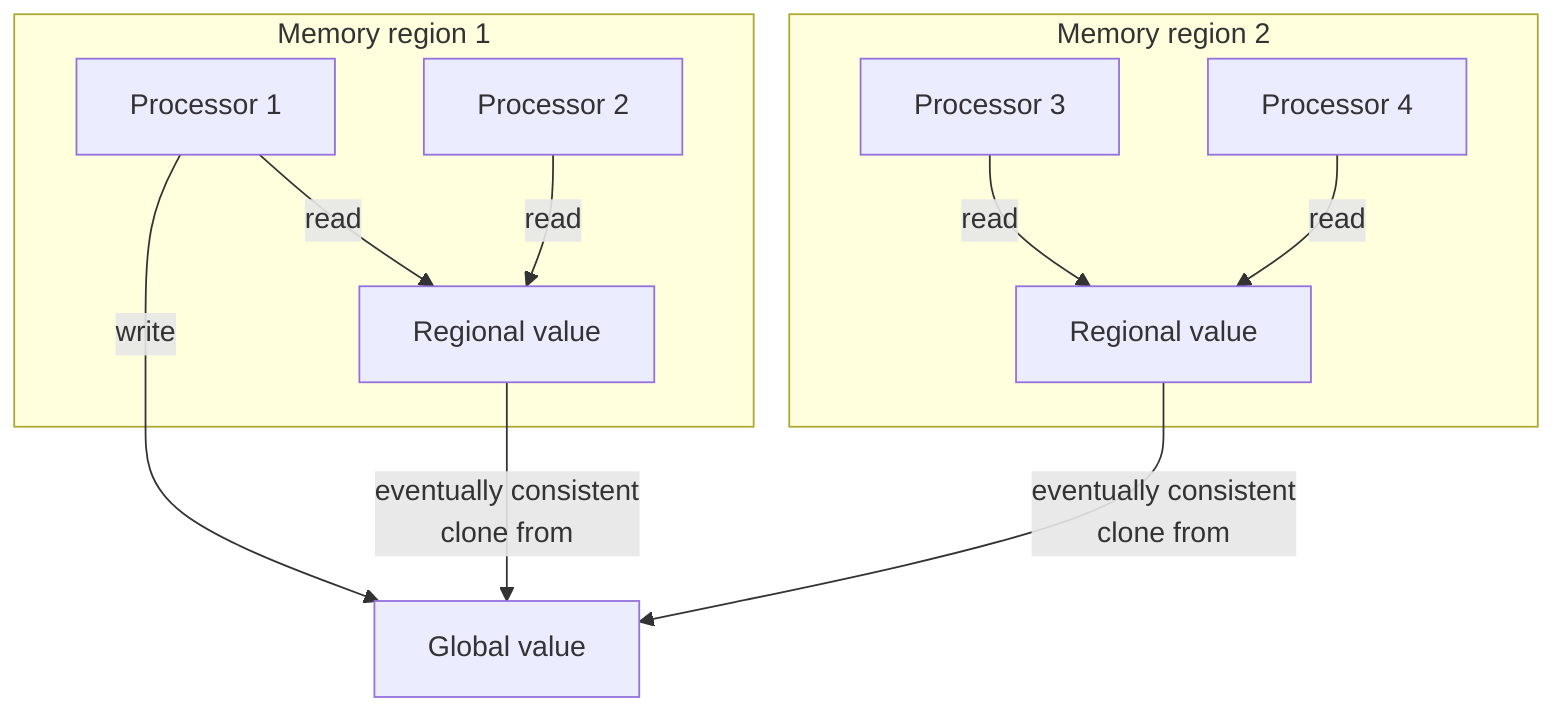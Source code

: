 graph TD
    subgraph Region1[Memory region 1]
        Processor1[Processor 1]
        Processor2[Processor 2]

        Processor1 -->|read| Region1Value[Regional value]
        Processor2 -->|read| Region1Value
    end

    subgraph Region2[Memory region 2]
        Processor3[Processor 3]
        Processor4[Processor 4]

        Processor3 -->|read| Region2Value[Regional value]
        Processor4 -->|read| Region2Value
    end

    Region1Value -->|eventually consistent<br/>clone from| GlobalValue[Global value]
    Region2Value -->|eventually consistent<br/>clone from| GlobalValue

    Processor1 -->|write| GlobalValue